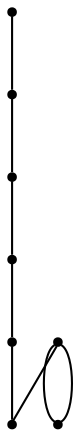 graph {
  node [shape=point,comment="{\"directed\":false,\"doi\":\"10.1007/978-3-319-50106-2_13\",\"figure\":\"4 (1)\"}"]

  v0 [pos="573.9132737592166,329.67259109822544"]
  v1 [pos="517.9658469942508,313.6869131600849"]
  v2 [pos="493.25357560694124,308.26950072067524"]
  v3 [pos="360.1115425411029,311.03225643300294"]
  v4 [pos="346.04680196100986,314.24521262505993"]
  v5 [pos="314.23755445127256,323.18003886908934"]
  v6 [pos="300.63122277436366,327.5095939910965"]
  v7 [pos="265.9475681480476,339.87815270763775"]

  v0 -- v1 [id="-1",pos="573.9132737592166,329.67259109822544 568.6572300204566,334.9190163780317 563.3938895107658,340.7824007192184 557.3262826940319,346.3540449755184 551.2586758772978,351.9215242415044 544.3784090823848,357.19729521642296 541.0320050126148,359.8810432880637 537.6856645312627,362.56892455619914 537.8689899394858,362.66061793074283 535.1269301915167,356.5763937214629 532.3890036906981,350.48797272804995 526.7214316097018,338.2278627287655 522.0831652459813,325.96355594534805 520.5144762459361,321.81707536494446 519.0640042200862,317.6701183729915 517.9658469942508,313.6869131600849"]
  v1 -- v2 [id="-2",pos="517.9658469942508,313.6869131600849 515.0237890677344,306.15029223120166 512.6717816540103,299.4870741123488 510.3854717204838,295.667416402184 506.9349416167336,289.895725435541 503.638581631692,290.6208470698056 498.22936929180213,299.17211267912774 496.66862924684847,301.6387579217003 494.93295160082437,304.7559483596168 493.25357560694124,308.26950072067524"]
  v2 -- v3 [id="-3",pos="493.25357560694124,308.26950072067524 488.44603322918465,316.5358680227835 483.0093051137518,326.6202118616193 477.35939624967943,332.81871668234527 469.42476990091734,341.52415052091936 461.07761369234015,342.55347541719317 452.2178712487001,338.7445758782402 443.35396376370085,334.9315431427925 433.9774700436388,326.2719241976711 428.7057994512295,332.00609845766996 423.429963817461,337.74027271766886 422.2589513113453,357.86824018278793 421.27962609037985,367.8655522765062 420.3044659107737,377.8586675860914 419.51266293359936,377.7253243084089 414.5327042073792,377.2960918524353 409.55691052251825,376.8710243867756 400.3845992116842,376.1459186494206 395.0254309565226,375.5833429157645 389.666262701361,375.0165862948849 388.12017391345415,374.60402969707644 384.36123998386915,367.33628056845157 380.59814101292494,360.07272822395976 374.6221969003025,345.95398334865155 369.4171669696406,333.4354849808106 365.8121841634144,324.7581517428862 362.5756009741639,316.84770235428846 360.1115425411029,311.03225643300294"]
  v4 -- v5 [id="-6",pos="346.04680196100986,314.24521262505993 343.09462353596496,321.3777734504737 339.2229190307037,329.86921901781346 336.13269996352085,334.67315477423597 331.8570465517227,341.31580562376774 329.0732728017439,340.90741401627315 325.8685755208138,337.8402960728403 322.65974499273335,334.77734311972137 319.0258258923424,329.0556638306642 317.20888223925135,326.06354750670033 315.39607183331066,323.0714629765557 315.39607183331066,322.8005796370576 314.23755445127256,323.18003886908934"]
  v6 -- v5 [id="-9",pos="300.63122277436366,327.5095939910965 305.74872324806444,325.7468492737495 310.57031502000797,324.14243777596835 314.23755445127256,323.18003886908934"]
  v6 -- v7 [id="-10",pos="300.63122277436366,327.5095939910965 300.92709968191207,327.3554257618446 300.92709968191207,327.3554257618446 300.51870306924724,331.40185692396545 300.10614141522325,335.4440913019533 299.2893481898937,343.5327886358812 297.41406216356484,345.14136512397624 295.5387443430271,346.7499416120713 292.60496551569895,341.8742322640196 287.1957531758091,340.06977405589544 281.7865726301281,338.26534764159044 273.8977935305262,339.53636915134604 265.9475681480476,339.87815270763775"]
  v3 -- v4 [id="-4",pos="360.1115425411029,311.03225643300294 358.8622668920268,308.5220855750707 357.85271537070236,306.38669030452303 356.9985397584932,304.7896036226996 354.2189310498736,299.5846692769362 353.0854357101996,300.1014142202301 346.04680196100986,314.24521262505993"]
  v7 -- v6 [id="-13",pos="265.9475681480476,339.87815270763775 300.63122277436366,327.5095939910965 300.63122277436366,327.5095939910965 300.63122277436366,327.5095939910965"]
}